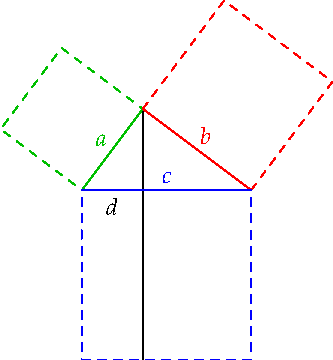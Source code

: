 settings.tex="pdflatex";

texpreamble("\usepackage{amsmath}
\usepackage{amsthm,amssymb}
\usepackage{mathpazo}
\usepackage[svgnames]{xcolor}
");
import graph;

size(180);

real a=3;
real b=4;
real c=5;
real d=a^2/c;
real h=(a/c)*sqrt(c^2-a^2);

pair O=(0,0);
pair A=(c-d,0);
pair B=(-d,0);
pair C=(0,h);

draw(shift((-d,-c))*scale(c)*unitsquare,dashed+blue);
draw(shift((-d,0))*scale(a)*rotate(degrees((d,h)))*unitsquare,dashed+heavygreen);
draw(shift((c-d,0))*scale(b)*rotate(degrees((d,h)))*unitsquare,dashed+red);
draw((0,h)--(0,-c));
draw("$a$",C--B,heavygreen);
draw("$b$",A--C,red);
draw("$c$",B--A,N,blue);
label("$d$",(-d/2,0),S);